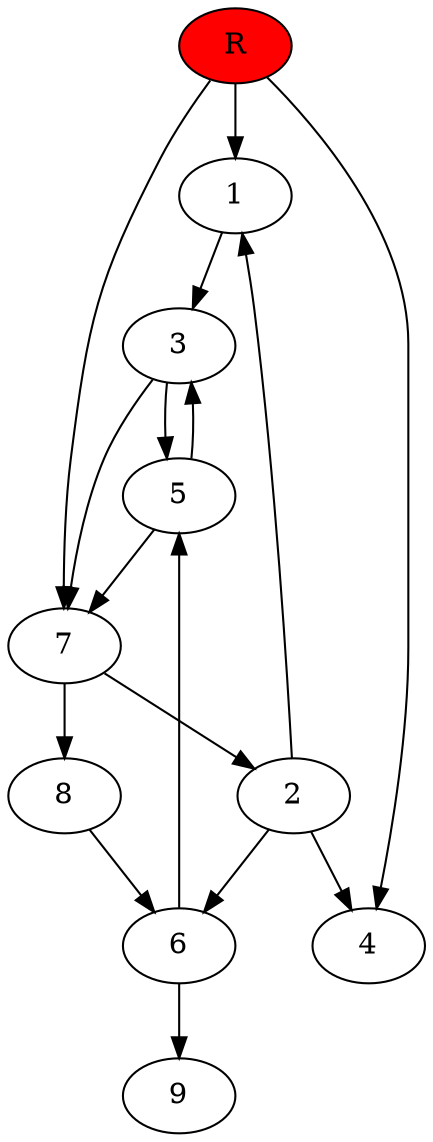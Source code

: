 digraph prb7011 {
	1
	2
	3
	4
	5
	6
	7
	8
	R [fillcolor="#ff0000" style=filled]
	1 -> 3
	2 -> 1
	2 -> 4
	2 -> 6
	3 -> 5
	3 -> 7
	5 -> 3
	5 -> 7
	6 -> 5
	6 -> 9
	7 -> 2
	7 -> 8
	8 -> 6
	R -> 1
	R -> 4
	R -> 7
}
